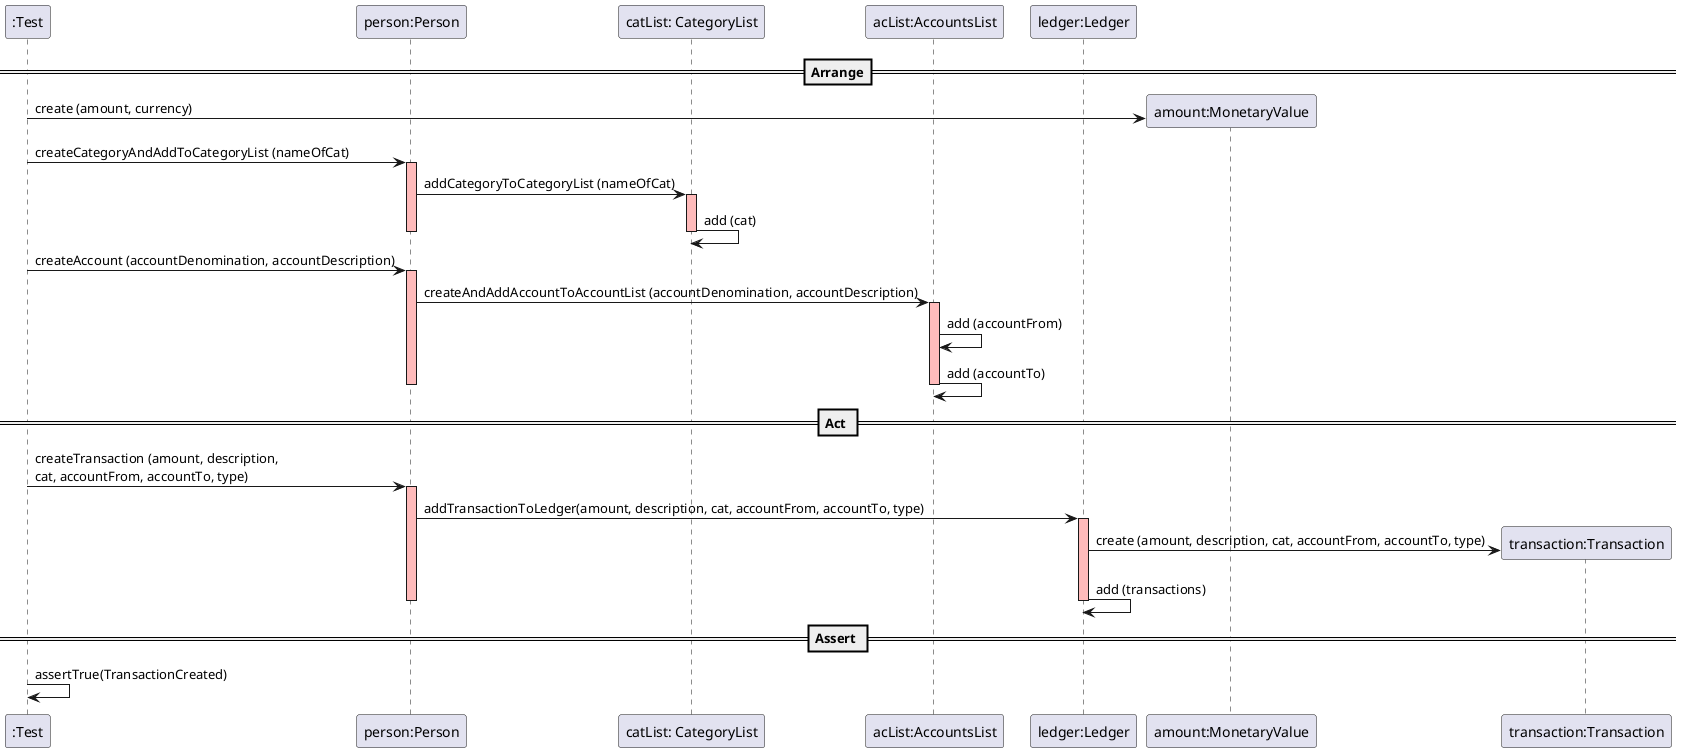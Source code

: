 @startuml
create ":Test"
==Arrange==
create "person:Person"
create "catList: CategoryList"
create "acList:AccountsList"
create "ledger:Ledger"

create "amount:MonetaryValue"
":Test" -> "amount:MonetaryValue" : create (amount, currency)

":Test" -> "person:Person" : createCategoryAndAddToCategoryList (nameOfCat)
activate "person:Person"  #FFBBBB
"person:Person" -> "catList: CategoryList" : addCategoryToCategoryList (nameOfCat)
activate "catList: CategoryList"  #FFBBBB
"catList: CategoryList" -> "catList: CategoryList": add (cat)
deactivate "catList: CategoryList"  #FFBBBB
deactivate "person:Person"  #FFBBBB

":Test" -> "person:Person" : createAccount (accountDenomination, accountDescription)
activate "person:Person"  #FFBBBB
"person:Person" -> "acList:AccountsList" : createAndAddAccountToAccountList (accountDenomination, accountDescription)
activate "acList:AccountsList"  #FFBBBB
"acList:AccountsList" -> "acList:AccountsList": add (accountFrom)
"acList:AccountsList" -> "acList:AccountsList": add (accountTo)
deactivate "acList:AccountsList"  #FFBBBB
deactivate "person:Person"  #FFBBBB


== Act ==

":Test" -> "person:Person" : createTransaction (amount, description, \ncat, accountFrom, accountTo, type)
activate "person:Person"  #FFBBBB

"person:Person" -> "ledger:Ledger" : addTransactionToLedger(amount, description, cat, accountFrom, accountTo, type)
activate "ledger:Ledger"  #FFBBBB

create "transaction:Transaction"
"ledger:Ledger" -> "transaction:Transaction" : create (amount, description, cat, accountFrom, accountTo, type)

"ledger:Ledger" -> "ledger:Ledger": add (transactions)
deactivate "ledger:Ledger"  #FFBBBB
deactivate "person:Person"  #FFBBBB

== Assert ==

":Test" -> ":Test" : assertTrue(TransactionCreated)

@enduml